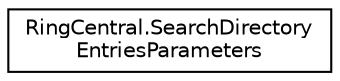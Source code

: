 digraph "Graphical Class Hierarchy"
{
 // LATEX_PDF_SIZE
  edge [fontname="Helvetica",fontsize="10",labelfontname="Helvetica",labelfontsize="10"];
  node [fontname="Helvetica",fontsize="10",shape=record];
  rankdir="LR";
  Node0 [label="RingCentral.SearchDirectory\lEntriesParameters",height=0.2,width=0.4,color="black", fillcolor="white", style="filled",URL="$classRingCentral_1_1SearchDirectoryEntriesParameters.html",tooltip="Query parameters for operation searchDirectoryEntries"];
}
